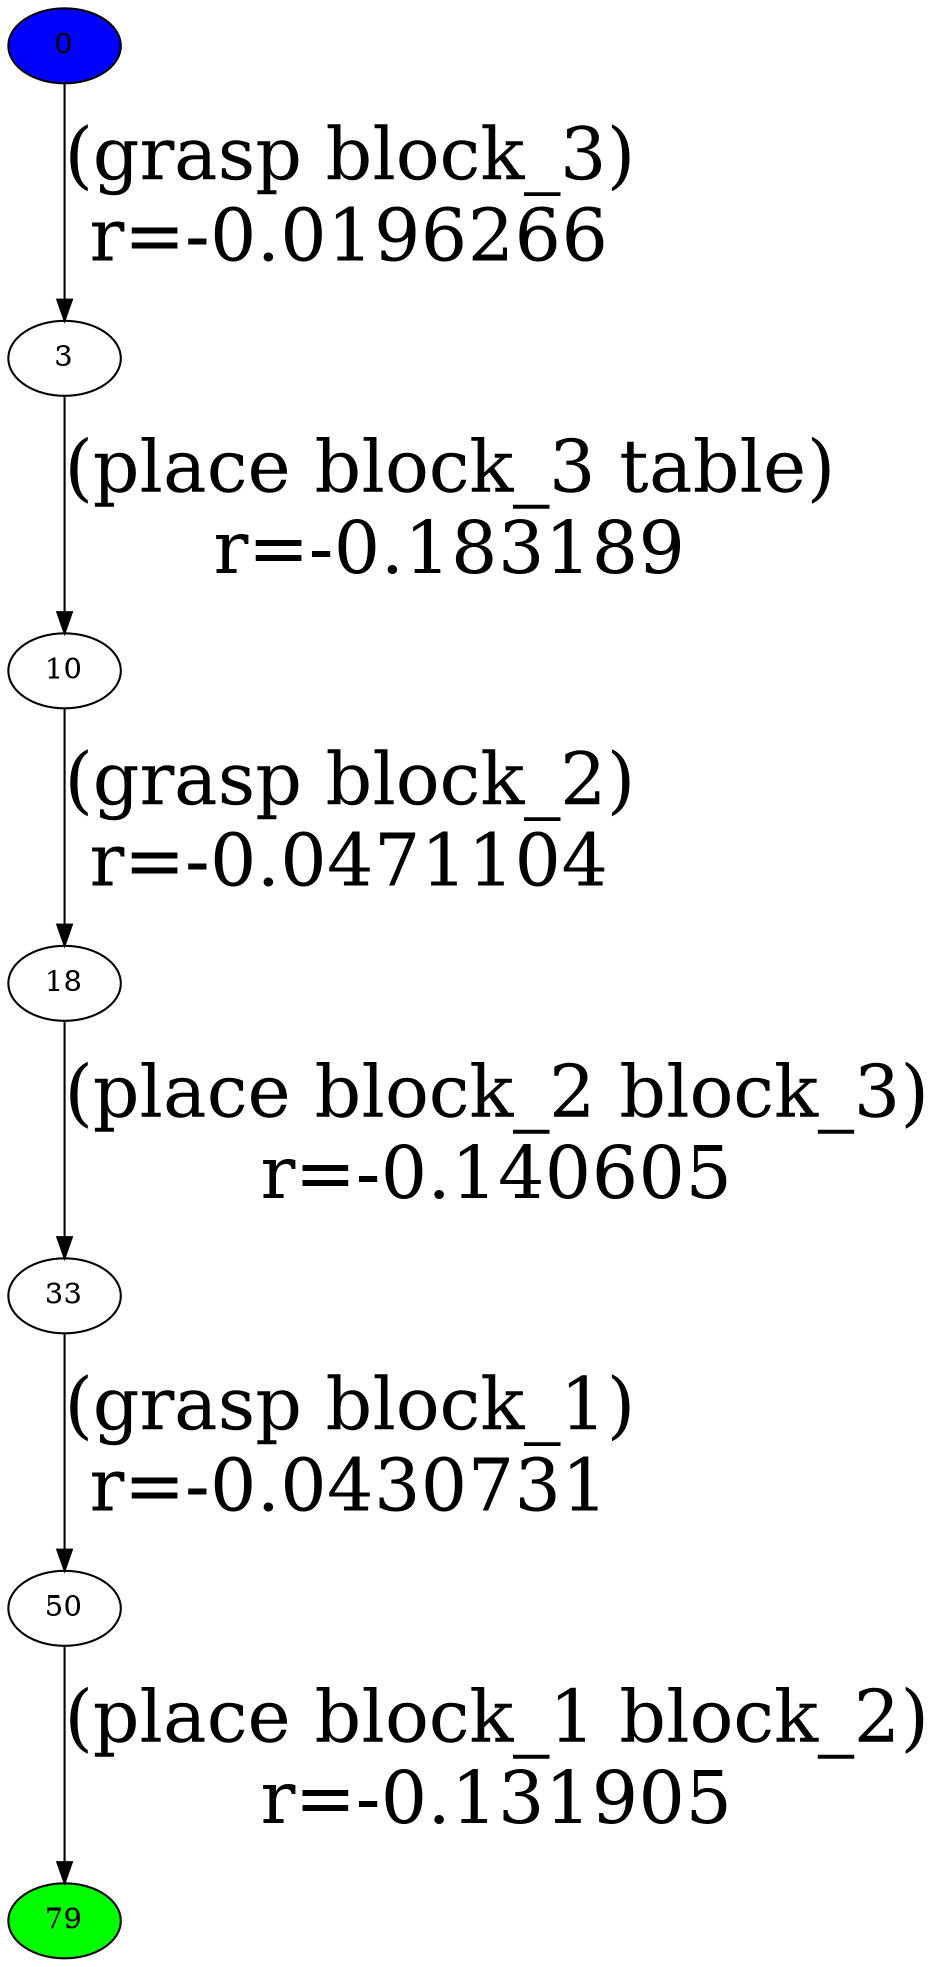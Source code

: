 digraph g{
edge[fontsize = 35];
0 [style=filled, fillcolor=blue]
79 [style=filled, fillcolor=green]
0->3 [ label="(grasp block_3)
r=-0.0196266" ];
3->10 [ label="(place block_3 table)
r=-0.183189" ];
10->18 [ label="(grasp block_2)
r=-0.0471104" ];
18->33 [ label="(place block_2 block_3)
r=-0.140605" ];
33->50 [ label="(grasp block_1)
r=-0.0430731" ];
50->79 [ label="(place block_1 block_2)
r=-0.131905" ];
}
